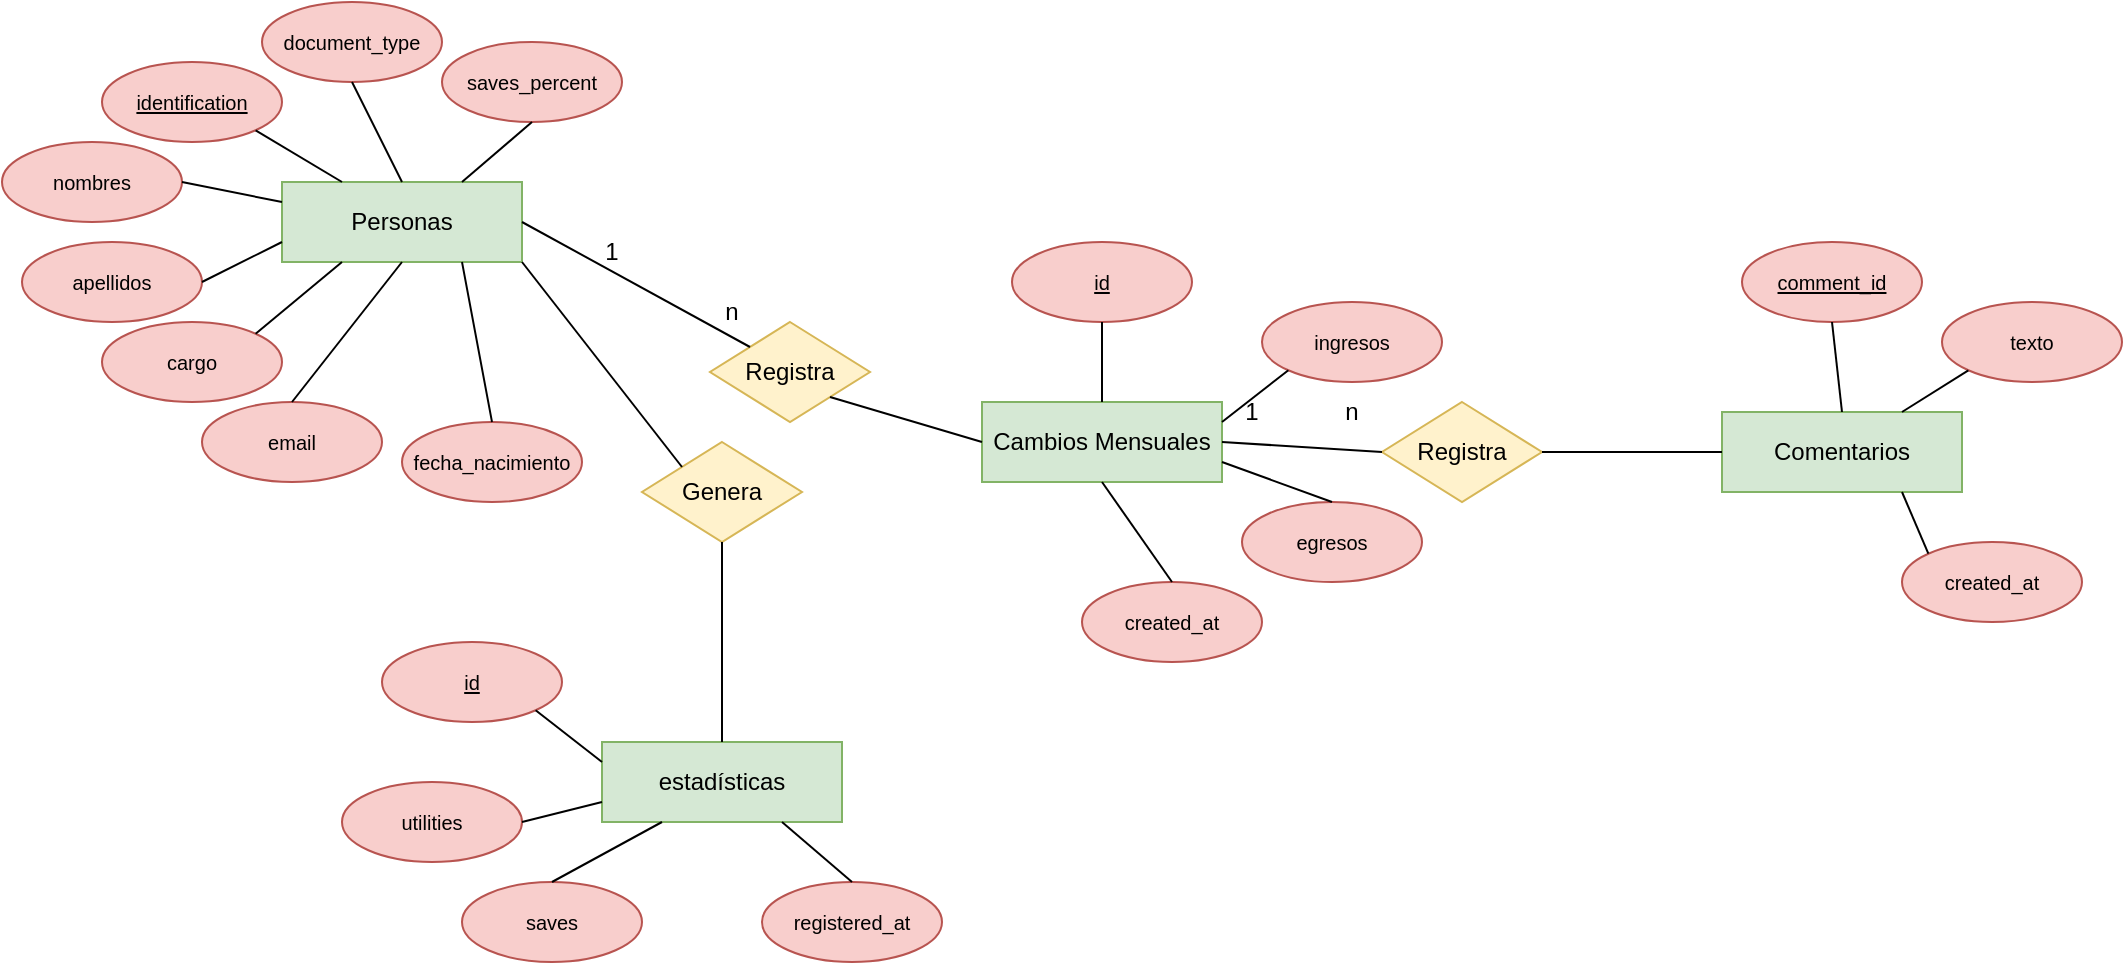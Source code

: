 <mxfile version="22.0.3" type="device">
  <diagram name="Página-1" id="asfsS32NtxJDnAtp2GQ_">
    <mxGraphModel dx="794" dy="511" grid="1" gridSize="10" guides="1" tooltips="1" connect="1" arrows="1" fold="1" page="1" pageScale="1" pageWidth="827" pageHeight="1169" math="0" shadow="0">
      <root>
        <mxCell id="0" />
        <mxCell id="1" parent="0" />
        <mxCell id="TwDPIZaYeqtQ0z29g71L-1" value="Personas" style="rounded=0;whiteSpace=wrap;html=1;fillColor=#d5e8d4;strokeColor=#82b366;" parent="1" vertex="1">
          <mxGeometry x="200" y="120" width="120" height="40" as="geometry" />
        </mxCell>
        <mxCell id="TwDPIZaYeqtQ0z29g71L-2" value="&lt;font size=&quot;1&quot;&gt;document_type&lt;/font&gt;" style="ellipse;whiteSpace=wrap;html=1;fillColor=#f8cecc;strokeColor=#b85450;" parent="1" vertex="1">
          <mxGeometry x="190" y="30" width="90" height="40" as="geometry" />
        </mxCell>
        <mxCell id="TwDPIZaYeqtQ0z29g71L-3" value="&lt;font size=&quot;1&quot;&gt;&lt;u&gt;identification&lt;/u&gt;&lt;/font&gt;" style="ellipse;whiteSpace=wrap;html=1;fillColor=#f8cecc;strokeColor=#b85450;" parent="1" vertex="1">
          <mxGeometry x="110" y="60" width="90" height="40" as="geometry" />
        </mxCell>
        <mxCell id="TwDPIZaYeqtQ0z29g71L-4" value="&lt;font size=&quot;1&quot;&gt;nombres&lt;/font&gt;" style="ellipse;whiteSpace=wrap;html=1;fillColor=#f8cecc;strokeColor=#b85450;" parent="1" vertex="1">
          <mxGeometry x="60" y="100" width="90" height="40" as="geometry" />
        </mxCell>
        <mxCell id="TwDPIZaYeqtQ0z29g71L-5" value="&lt;font size=&quot;1&quot;&gt;apellidos&lt;/font&gt;" style="ellipse;whiteSpace=wrap;html=1;fillColor=#f8cecc;strokeColor=#b85450;" parent="1" vertex="1">
          <mxGeometry x="70" y="150" width="90" height="40" as="geometry" />
        </mxCell>
        <mxCell id="TwDPIZaYeqtQ0z29g71L-6" value="&lt;font size=&quot;1&quot;&gt;cargo&lt;/font&gt;" style="ellipse;whiteSpace=wrap;html=1;fillColor=#f8cecc;strokeColor=#b85450;" parent="1" vertex="1">
          <mxGeometry x="110" y="190" width="90" height="40" as="geometry" />
        </mxCell>
        <mxCell id="TwDPIZaYeqtQ0z29g71L-7" value="&lt;font size=&quot;1&quot;&gt;email&lt;/font&gt;" style="ellipse;whiteSpace=wrap;html=1;fillColor=#f8cecc;strokeColor=#b85450;" parent="1" vertex="1">
          <mxGeometry x="160" y="230" width="90" height="40" as="geometry" />
        </mxCell>
        <mxCell id="TwDPIZaYeqtQ0z29g71L-8" value="&lt;font size=&quot;1&quot;&gt;fecha_nacimiento&lt;/font&gt;" style="ellipse;whiteSpace=wrap;html=1;fillColor=#f8cecc;strokeColor=#b85450;" parent="1" vertex="1">
          <mxGeometry x="260" y="240" width="90" height="40" as="geometry" />
        </mxCell>
        <mxCell id="TwDPIZaYeqtQ0z29g71L-9" value="&lt;font size=&quot;1&quot;&gt;saves_percent&lt;/font&gt;" style="ellipse;whiteSpace=wrap;html=1;fillColor=#f8cecc;strokeColor=#b85450;" parent="1" vertex="1">
          <mxGeometry x="280" y="50" width="90" height="40" as="geometry" />
        </mxCell>
        <mxCell id="TwDPIZaYeqtQ0z29g71L-10" value="" style="endArrow=none;html=1;rounded=0;entryX=0.75;entryY=1;entryDx=0;entryDy=0;exitX=0.5;exitY=0;exitDx=0;exitDy=0;" parent="1" source="TwDPIZaYeqtQ0z29g71L-8" target="TwDPIZaYeqtQ0z29g71L-1" edge="1">
          <mxGeometry width="50" height="50" relative="1" as="geometry">
            <mxPoint x="350" y="230" as="sourcePoint" />
            <mxPoint x="400" y="180" as="targetPoint" />
          </mxGeometry>
        </mxCell>
        <mxCell id="TwDPIZaYeqtQ0z29g71L-11" value="" style="endArrow=none;html=1;rounded=0;entryX=1;entryY=0.5;entryDx=0;entryDy=0;exitX=0;exitY=0.75;exitDx=0;exitDy=0;" parent="1" source="TwDPIZaYeqtQ0z29g71L-1" target="TwDPIZaYeqtQ0z29g71L-5" edge="1">
          <mxGeometry width="50" height="50" relative="1" as="geometry">
            <mxPoint x="360" y="240" as="sourcePoint" />
            <mxPoint x="410" y="190" as="targetPoint" />
          </mxGeometry>
        </mxCell>
        <mxCell id="TwDPIZaYeqtQ0z29g71L-12" value="" style="endArrow=none;html=1;rounded=0;entryX=1;entryY=0.5;entryDx=0;entryDy=0;exitX=0;exitY=0.25;exitDx=0;exitDy=0;" parent="1" source="TwDPIZaYeqtQ0z29g71L-1" target="TwDPIZaYeqtQ0z29g71L-4" edge="1">
          <mxGeometry width="50" height="50" relative="1" as="geometry">
            <mxPoint x="370" y="250" as="sourcePoint" />
            <mxPoint x="420" y="200" as="targetPoint" />
          </mxGeometry>
        </mxCell>
        <mxCell id="TwDPIZaYeqtQ0z29g71L-13" value="" style="endArrow=none;html=1;rounded=0;entryX=1;entryY=1;entryDx=0;entryDy=0;exitX=0.25;exitY=0;exitDx=0;exitDy=0;" parent="1" source="TwDPIZaYeqtQ0z29g71L-1" target="TwDPIZaYeqtQ0z29g71L-3" edge="1">
          <mxGeometry width="50" height="50" relative="1" as="geometry">
            <mxPoint x="380" y="260" as="sourcePoint" />
            <mxPoint x="430" y="210" as="targetPoint" />
          </mxGeometry>
        </mxCell>
        <mxCell id="TwDPIZaYeqtQ0z29g71L-14" value="" style="endArrow=none;html=1;rounded=0;entryX=0.5;entryY=1;entryDx=0;entryDy=0;exitX=0.5;exitY=0;exitDx=0;exitDy=0;" parent="1" source="TwDPIZaYeqtQ0z29g71L-1" target="TwDPIZaYeqtQ0z29g71L-2" edge="1">
          <mxGeometry width="50" height="50" relative="1" as="geometry">
            <mxPoint x="390" y="270" as="sourcePoint" />
            <mxPoint x="440" y="220" as="targetPoint" />
          </mxGeometry>
        </mxCell>
        <mxCell id="TwDPIZaYeqtQ0z29g71L-15" value="" style="endArrow=none;html=1;rounded=0;entryX=0.5;entryY=1;entryDx=0;entryDy=0;exitX=0.75;exitY=0;exitDx=0;exitDy=0;" parent="1" source="TwDPIZaYeqtQ0z29g71L-1" target="TwDPIZaYeqtQ0z29g71L-9" edge="1">
          <mxGeometry width="50" height="50" relative="1" as="geometry">
            <mxPoint x="400" y="280" as="sourcePoint" />
            <mxPoint x="450" y="230" as="targetPoint" />
          </mxGeometry>
        </mxCell>
        <mxCell id="TwDPIZaYeqtQ0z29g71L-16" value="" style="endArrow=none;html=1;rounded=0;exitX=0.5;exitY=0;exitDx=0;exitDy=0;entryX=0.5;entryY=1;entryDx=0;entryDy=0;" parent="1" source="TwDPIZaYeqtQ0z29g71L-7" target="TwDPIZaYeqtQ0z29g71L-1" edge="1">
          <mxGeometry width="50" height="50" relative="1" as="geometry">
            <mxPoint x="360" y="240" as="sourcePoint" />
            <mxPoint x="410" y="190" as="targetPoint" />
          </mxGeometry>
        </mxCell>
        <mxCell id="TwDPIZaYeqtQ0z29g71L-17" value="" style="endArrow=none;html=1;rounded=0;entryX=0.25;entryY=1;entryDx=0;entryDy=0;exitX=1;exitY=0;exitDx=0;exitDy=0;" parent="1" source="TwDPIZaYeqtQ0z29g71L-6" target="TwDPIZaYeqtQ0z29g71L-1" edge="1">
          <mxGeometry width="50" height="50" relative="1" as="geometry">
            <mxPoint x="370" y="250" as="sourcePoint" />
            <mxPoint x="420" y="200" as="targetPoint" />
          </mxGeometry>
        </mxCell>
        <mxCell id="TwDPIZaYeqtQ0z29g71L-28" value="Cambios Mensuales" style="rounded=0;whiteSpace=wrap;html=1;fillColor=#d5e8d4;strokeColor=#82b366;" parent="1" vertex="1">
          <mxGeometry x="550" y="230" width="120" height="40" as="geometry" />
        </mxCell>
        <mxCell id="TwDPIZaYeqtQ0z29g71L-29" value="Registra" style="rhombus;whiteSpace=wrap;html=1;fillColor=#fff2cc;strokeColor=#d6b656;" parent="1" vertex="1">
          <mxGeometry x="414" y="190" width="80" height="50" as="geometry" />
        </mxCell>
        <mxCell id="TwDPIZaYeqtQ0z29g71L-30" value="" style="endArrow=none;html=1;rounded=0;entryX=1;entryY=0.5;entryDx=0;entryDy=0;exitX=0;exitY=0;exitDx=0;exitDy=0;" parent="1" source="TwDPIZaYeqtQ0z29g71L-29" target="TwDPIZaYeqtQ0z29g71L-1" edge="1">
          <mxGeometry width="50" height="50" relative="1" as="geometry">
            <mxPoint x="440" y="330" as="sourcePoint" />
            <mxPoint x="490" y="280" as="targetPoint" />
          </mxGeometry>
        </mxCell>
        <mxCell id="TwDPIZaYeqtQ0z29g71L-31" value="" style="endArrow=none;html=1;rounded=0;entryX=0;entryY=0.5;entryDx=0;entryDy=0;exitX=1;exitY=1;exitDx=0;exitDy=0;" parent="1" source="TwDPIZaYeqtQ0z29g71L-29" target="TwDPIZaYeqtQ0z29g71L-28" edge="1">
          <mxGeometry width="50" height="50" relative="1" as="geometry">
            <mxPoint x="440" y="340" as="sourcePoint" />
            <mxPoint x="490" y="290" as="targetPoint" />
          </mxGeometry>
        </mxCell>
        <mxCell id="TwDPIZaYeqtQ0z29g71L-32" value="1" style="text;html=1;strokeColor=none;fillColor=none;align=center;verticalAlign=middle;whiteSpace=wrap;rounded=0;" parent="1" vertex="1">
          <mxGeometry x="350" y="140" width="30" height="30" as="geometry" />
        </mxCell>
        <mxCell id="TwDPIZaYeqtQ0z29g71L-34" value="n" style="text;html=1;strokeColor=none;fillColor=none;align=center;verticalAlign=middle;whiteSpace=wrap;rounded=0;" parent="1" vertex="1">
          <mxGeometry x="410" y="170" width="30" height="30" as="geometry" />
        </mxCell>
        <mxCell id="TwDPIZaYeqtQ0z29g71L-35" value="&lt;font size=&quot;1&quot;&gt;&lt;u&gt;id&lt;/u&gt;&lt;/font&gt;" style="ellipse;whiteSpace=wrap;html=1;fillColor=#f8cecc;strokeColor=#b85450;" parent="1" vertex="1">
          <mxGeometry x="565" y="150" width="90" height="40" as="geometry" />
        </mxCell>
        <mxCell id="TwDPIZaYeqtQ0z29g71L-36" value="&lt;font size=&quot;1&quot;&gt;ingresos&lt;/font&gt;" style="ellipse;whiteSpace=wrap;html=1;fillColor=#f8cecc;strokeColor=#b85450;" parent="1" vertex="1">
          <mxGeometry x="690" y="180" width="90" height="40" as="geometry" />
        </mxCell>
        <mxCell id="TwDPIZaYeqtQ0z29g71L-37" value="&lt;font size=&quot;1&quot;&gt;egresos&lt;/font&gt;" style="ellipse;whiteSpace=wrap;html=1;fillColor=#f8cecc;strokeColor=#b85450;" parent="1" vertex="1">
          <mxGeometry x="680" y="280" width="90" height="40" as="geometry" />
        </mxCell>
        <mxCell id="TwDPIZaYeqtQ0z29g71L-38" value="&lt;font size=&quot;1&quot;&gt;created_at&lt;/font&gt;" style="ellipse;whiteSpace=wrap;html=1;fillColor=#f8cecc;strokeColor=#b85450;" parent="1" vertex="1">
          <mxGeometry x="600" y="320" width="90" height="40" as="geometry" />
        </mxCell>
        <mxCell id="TwDPIZaYeqtQ0z29g71L-39" value="" style="endArrow=none;html=1;rounded=0;entryX=0.5;entryY=1;entryDx=0;entryDy=0;exitX=0.5;exitY=0;exitDx=0;exitDy=0;" parent="1" source="TwDPIZaYeqtQ0z29g71L-28" target="TwDPIZaYeqtQ0z29g71L-35" edge="1">
          <mxGeometry width="50" height="50" relative="1" as="geometry">
            <mxPoint x="400" y="340" as="sourcePoint" />
            <mxPoint x="450" y="290" as="targetPoint" />
          </mxGeometry>
        </mxCell>
        <mxCell id="TwDPIZaYeqtQ0z29g71L-40" value="" style="endArrow=none;html=1;rounded=0;entryX=0;entryY=1;entryDx=0;entryDy=0;exitX=1;exitY=0.25;exitDx=0;exitDy=0;" parent="1" source="TwDPIZaYeqtQ0z29g71L-28" target="TwDPIZaYeqtQ0z29g71L-36" edge="1">
          <mxGeometry width="50" height="50" relative="1" as="geometry">
            <mxPoint x="410" y="350" as="sourcePoint" />
            <mxPoint x="460" y="300" as="targetPoint" />
          </mxGeometry>
        </mxCell>
        <mxCell id="TwDPIZaYeqtQ0z29g71L-41" value="" style="endArrow=none;html=1;rounded=0;entryX=0.5;entryY=0;entryDx=0;entryDy=0;exitX=1;exitY=0.75;exitDx=0;exitDy=0;" parent="1" source="TwDPIZaYeqtQ0z29g71L-28" target="TwDPIZaYeqtQ0z29g71L-37" edge="1">
          <mxGeometry width="50" height="50" relative="1" as="geometry">
            <mxPoint x="420" y="360" as="sourcePoint" />
            <mxPoint x="470" y="310" as="targetPoint" />
          </mxGeometry>
        </mxCell>
        <mxCell id="TwDPIZaYeqtQ0z29g71L-42" value="" style="endArrow=none;html=1;rounded=0;entryX=0.5;entryY=1;entryDx=0;entryDy=0;exitX=0.5;exitY=0;exitDx=0;exitDy=0;" parent="1" source="TwDPIZaYeqtQ0z29g71L-38" target="TwDPIZaYeqtQ0z29g71L-28" edge="1">
          <mxGeometry width="50" height="50" relative="1" as="geometry">
            <mxPoint x="430" y="370" as="sourcePoint" />
            <mxPoint x="480" y="320" as="targetPoint" />
          </mxGeometry>
        </mxCell>
        <mxCell id="TwDPIZaYeqtQ0z29g71L-43" value="Comentarios" style="rounded=0;whiteSpace=wrap;html=1;fillColor=#d5e8d4;strokeColor=#82b366;" parent="1" vertex="1">
          <mxGeometry x="920" y="235" width="120" height="40" as="geometry" />
        </mxCell>
        <mxCell id="TwDPIZaYeqtQ0z29g71L-44" value="Registra" style="rhombus;whiteSpace=wrap;html=1;fillColor=#fff2cc;strokeColor=#d6b656;" parent="1" vertex="1">
          <mxGeometry x="750" y="230" width="80" height="50" as="geometry" />
        </mxCell>
        <mxCell id="TwDPIZaYeqtQ0z29g71L-45" value="&lt;font size=&quot;1&quot;&gt;&lt;u&gt;comment_id&lt;/u&gt;&lt;/font&gt;" style="ellipse;whiteSpace=wrap;html=1;fillColor=#f8cecc;strokeColor=#b85450;" parent="1" vertex="1">
          <mxGeometry x="930" y="150" width="90" height="40" as="geometry" />
        </mxCell>
        <mxCell id="TwDPIZaYeqtQ0z29g71L-46" value="&lt;font size=&quot;1&quot;&gt;texto&lt;/font&gt;" style="ellipse;whiteSpace=wrap;html=1;fillColor=#f8cecc;strokeColor=#b85450;" parent="1" vertex="1">
          <mxGeometry x="1030" y="180" width="90" height="40" as="geometry" />
        </mxCell>
        <mxCell id="TwDPIZaYeqtQ0z29g71L-47" value="&lt;font size=&quot;1&quot;&gt;created_at&lt;/font&gt;" style="ellipse;whiteSpace=wrap;html=1;fillColor=#f8cecc;strokeColor=#b85450;" parent="1" vertex="1">
          <mxGeometry x="1010" y="300" width="90" height="40" as="geometry" />
        </mxCell>
        <mxCell id="TwDPIZaYeqtQ0z29g71L-48" value="" style="endArrow=none;html=1;rounded=0;entryX=0.5;entryY=1;entryDx=0;entryDy=0;exitX=0.5;exitY=0;exitDx=0;exitDy=0;" parent="1" source="TwDPIZaYeqtQ0z29g71L-43" target="TwDPIZaYeqtQ0z29g71L-45" edge="1">
          <mxGeometry width="50" height="50" relative="1" as="geometry">
            <mxPoint x="950" y="360" as="sourcePoint" />
            <mxPoint x="1000" y="310" as="targetPoint" />
          </mxGeometry>
        </mxCell>
        <mxCell id="TwDPIZaYeqtQ0z29g71L-49" value="" style="endArrow=none;html=1;rounded=0;exitX=1;exitY=0.5;exitDx=0;exitDy=0;entryX=0;entryY=0.5;entryDx=0;entryDy=0;" parent="1" source="TwDPIZaYeqtQ0z29g71L-28" target="TwDPIZaYeqtQ0z29g71L-44" edge="1">
          <mxGeometry width="50" height="50" relative="1" as="geometry">
            <mxPoint x="810" y="370" as="sourcePoint" />
            <mxPoint x="860" y="320" as="targetPoint" />
          </mxGeometry>
        </mxCell>
        <mxCell id="TwDPIZaYeqtQ0z29g71L-50" value="" style="endArrow=none;html=1;rounded=0;entryX=0;entryY=0;entryDx=0;entryDy=0;exitX=0.75;exitY=1;exitDx=0;exitDy=0;" parent="1" source="TwDPIZaYeqtQ0z29g71L-43" target="TwDPIZaYeqtQ0z29g71L-47" edge="1">
          <mxGeometry width="50" height="50" relative="1" as="geometry">
            <mxPoint x="820" y="380" as="sourcePoint" />
            <mxPoint x="870" y="330" as="targetPoint" />
          </mxGeometry>
        </mxCell>
        <mxCell id="TwDPIZaYeqtQ0z29g71L-51" value="" style="endArrow=none;html=1;rounded=0;entryX=0;entryY=1;entryDx=0;entryDy=0;exitX=0.75;exitY=0;exitDx=0;exitDy=0;" parent="1" source="TwDPIZaYeqtQ0z29g71L-43" target="TwDPIZaYeqtQ0z29g71L-46" edge="1">
          <mxGeometry width="50" height="50" relative="1" as="geometry">
            <mxPoint x="830" y="390" as="sourcePoint" />
            <mxPoint x="880" y="340" as="targetPoint" />
          </mxGeometry>
        </mxCell>
        <mxCell id="TwDPIZaYeqtQ0z29g71L-52" value="" style="endArrow=none;html=1;rounded=0;entryX=0;entryY=0.5;entryDx=0;entryDy=0;exitX=1;exitY=0.5;exitDx=0;exitDy=0;" parent="1" source="TwDPIZaYeqtQ0z29g71L-44" target="TwDPIZaYeqtQ0z29g71L-43" edge="1">
          <mxGeometry width="50" height="50" relative="1" as="geometry">
            <mxPoint x="820" y="380" as="sourcePoint" />
            <mxPoint x="870" y="330" as="targetPoint" />
          </mxGeometry>
        </mxCell>
        <mxCell id="TwDPIZaYeqtQ0z29g71L-53" value="1" style="text;html=1;strokeColor=none;fillColor=none;align=center;verticalAlign=middle;whiteSpace=wrap;rounded=0;" parent="1" vertex="1">
          <mxGeometry x="670" y="220" width="30" height="30" as="geometry" />
        </mxCell>
        <mxCell id="TwDPIZaYeqtQ0z29g71L-54" value="n" style="text;html=1;strokeColor=none;fillColor=none;align=center;verticalAlign=middle;whiteSpace=wrap;rounded=0;" parent="1" vertex="1">
          <mxGeometry x="720" y="220" width="30" height="30" as="geometry" />
        </mxCell>
        <mxCell id="TwDPIZaYeqtQ0z29g71L-55" value="estadísticas" style="rounded=0;whiteSpace=wrap;html=1;fillColor=#d5e8d4;strokeColor=#82b366;" parent="1" vertex="1">
          <mxGeometry x="360" y="400" width="120" height="40" as="geometry" />
        </mxCell>
        <mxCell id="TwDPIZaYeqtQ0z29g71L-56" value="Genera" style="rhombus;whiteSpace=wrap;html=1;fillColor=#fff2cc;strokeColor=#d6b656;" parent="1" vertex="1">
          <mxGeometry x="380" y="250" width="80" height="50" as="geometry" />
        </mxCell>
        <mxCell id="TwDPIZaYeqtQ0z29g71L-57" value="" style="endArrow=none;html=1;rounded=0;entryX=0.5;entryY=1;entryDx=0;entryDy=0;exitX=0.5;exitY=0;exitDx=0;exitDy=0;" parent="1" source="TwDPIZaYeqtQ0z29g71L-55" target="TwDPIZaYeqtQ0z29g71L-56" edge="1">
          <mxGeometry width="50" height="50" relative="1" as="geometry">
            <mxPoint x="240" y="360" as="sourcePoint" />
            <mxPoint x="290" y="310" as="targetPoint" />
          </mxGeometry>
        </mxCell>
        <mxCell id="TwDPIZaYeqtQ0z29g71L-58" value="" style="endArrow=none;html=1;rounded=0;entryX=1;entryY=1;entryDx=0;entryDy=0;exitX=0;exitY=0;exitDx=0;exitDy=0;" parent="1" source="TwDPIZaYeqtQ0z29g71L-56" target="TwDPIZaYeqtQ0z29g71L-1" edge="1">
          <mxGeometry width="50" height="50" relative="1" as="geometry">
            <mxPoint x="250" y="370" as="sourcePoint" />
            <mxPoint x="300" y="320" as="targetPoint" />
          </mxGeometry>
        </mxCell>
        <mxCell id="TwDPIZaYeqtQ0z29g71L-59" value="&lt;font size=&quot;1&quot;&gt;&lt;u&gt;id&lt;/u&gt;&lt;/font&gt;" style="ellipse;whiteSpace=wrap;html=1;fillColor=#f8cecc;strokeColor=#b85450;" parent="1" vertex="1">
          <mxGeometry x="250" y="350" width="90" height="40" as="geometry" />
        </mxCell>
        <mxCell id="TwDPIZaYeqtQ0z29g71L-60" value="&lt;font size=&quot;1&quot;&gt;utilities&lt;/font&gt;" style="ellipse;whiteSpace=wrap;html=1;fillColor=#f8cecc;strokeColor=#b85450;" parent="1" vertex="1">
          <mxGeometry x="230" y="420" width="90" height="40" as="geometry" />
        </mxCell>
        <mxCell id="TwDPIZaYeqtQ0z29g71L-61" value="&lt;font size=&quot;1&quot;&gt;saves&lt;/font&gt;" style="ellipse;whiteSpace=wrap;html=1;fillColor=#f8cecc;strokeColor=#b85450;" parent="1" vertex="1">
          <mxGeometry x="290" y="470" width="90" height="40" as="geometry" />
        </mxCell>
        <mxCell id="TwDPIZaYeqtQ0z29g71L-62" value="&lt;font size=&quot;1&quot;&gt;registered_at&lt;/font&gt;" style="ellipse;whiteSpace=wrap;html=1;fillColor=#f8cecc;strokeColor=#b85450;" parent="1" vertex="1">
          <mxGeometry x="440" y="470" width="90" height="40" as="geometry" />
        </mxCell>
        <mxCell id="TwDPIZaYeqtQ0z29g71L-63" value="" style="endArrow=none;html=1;rounded=0;exitX=1;exitY=1;exitDx=0;exitDy=0;entryX=0;entryY=0.25;entryDx=0;entryDy=0;" parent="1" source="TwDPIZaYeqtQ0z29g71L-59" target="TwDPIZaYeqtQ0z29g71L-55" edge="1">
          <mxGeometry width="50" height="50" relative="1" as="geometry">
            <mxPoint x="600" y="480" as="sourcePoint" />
            <mxPoint x="650" y="430" as="targetPoint" />
          </mxGeometry>
        </mxCell>
        <mxCell id="TwDPIZaYeqtQ0z29g71L-64" value="" style="endArrow=none;html=1;rounded=0;exitX=1;exitY=0.5;exitDx=0;exitDy=0;entryX=0;entryY=0.75;entryDx=0;entryDy=0;" parent="1" source="TwDPIZaYeqtQ0z29g71L-60" target="TwDPIZaYeqtQ0z29g71L-55" edge="1">
          <mxGeometry width="50" height="50" relative="1" as="geometry">
            <mxPoint x="610" y="490" as="sourcePoint" />
            <mxPoint x="660" y="440" as="targetPoint" />
          </mxGeometry>
        </mxCell>
        <mxCell id="TwDPIZaYeqtQ0z29g71L-65" value="" style="endArrow=none;html=1;rounded=0;entryX=0.25;entryY=1;entryDx=0;entryDy=0;exitX=0.5;exitY=0;exitDx=0;exitDy=0;" parent="1" source="TwDPIZaYeqtQ0z29g71L-61" target="TwDPIZaYeqtQ0z29g71L-55" edge="1">
          <mxGeometry width="50" height="50" relative="1" as="geometry">
            <mxPoint x="620" y="500" as="sourcePoint" />
            <mxPoint x="670" y="450" as="targetPoint" />
          </mxGeometry>
        </mxCell>
        <mxCell id="TwDPIZaYeqtQ0z29g71L-66" value="" style="endArrow=none;html=1;rounded=0;entryX=0.75;entryY=1;entryDx=0;entryDy=0;exitX=0.5;exitY=0;exitDx=0;exitDy=0;" parent="1" source="TwDPIZaYeqtQ0z29g71L-62" target="TwDPIZaYeqtQ0z29g71L-55" edge="1">
          <mxGeometry width="50" height="50" relative="1" as="geometry">
            <mxPoint x="630" y="510" as="sourcePoint" />
            <mxPoint x="680" y="460" as="targetPoint" />
          </mxGeometry>
        </mxCell>
      </root>
    </mxGraphModel>
  </diagram>
</mxfile>

